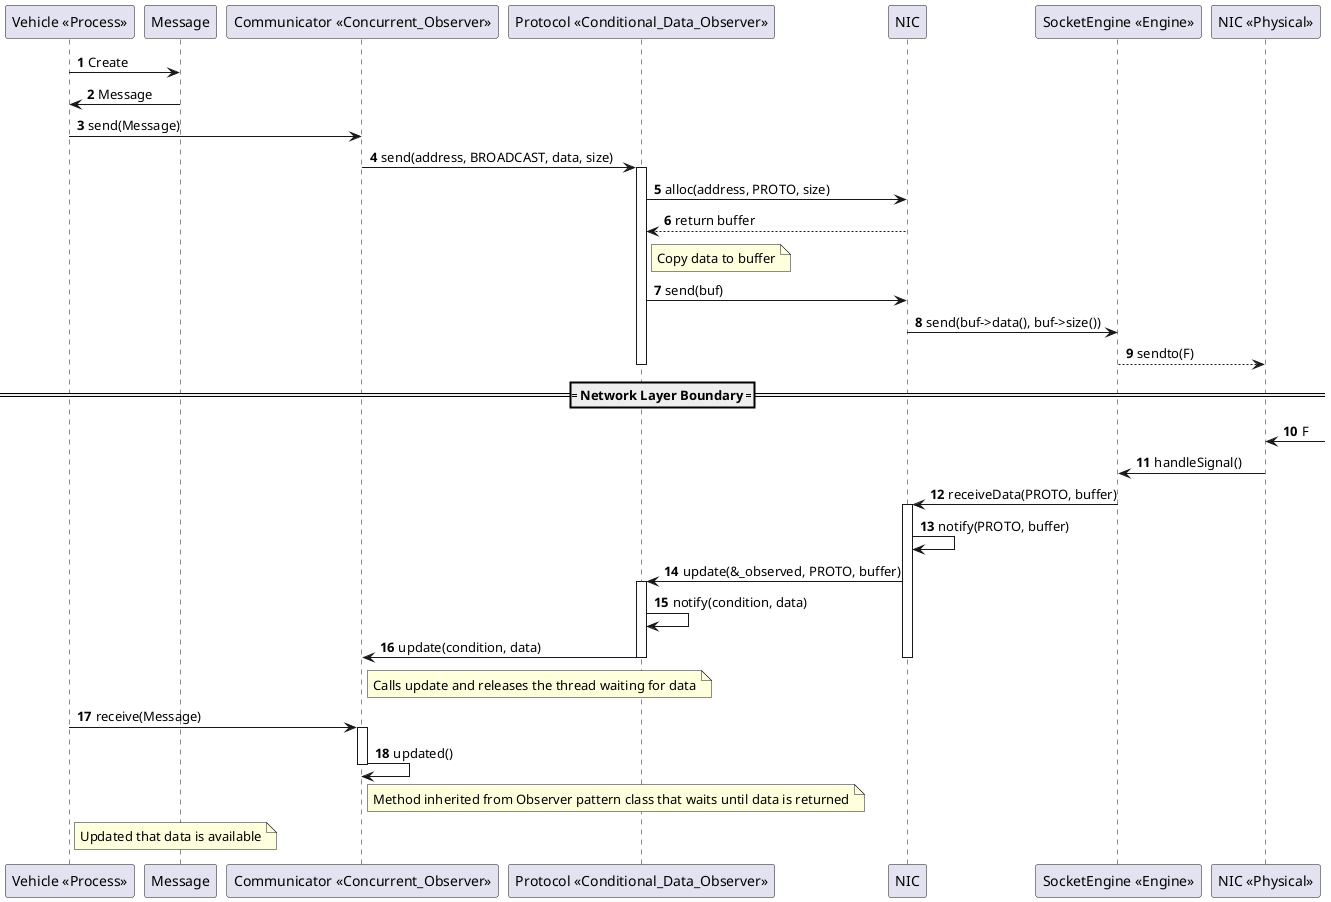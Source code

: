 @startuml 01-system_sequence_diagram

' Process flow
participant "Vehicle <<Process>>" as Vehicle
participant "Message" as Message
participant "Communicator <<Concurrent_Observer>>" as Communicator
participant "Protocol <<Conditional_Data_Observer>>" as Protocol
participant "NIC" as NIC
participant "SocketEngine <<Engine>>" as SocketEngine
participant "NIC <<Physical>>" as NIC_Physical

autonumber
Vehicle -> Message: Create
Message -> Vehicle: Message
Vehicle -> Communicator: send(Message)
Communicator -> Protocol: send(address, BROADCAST, data, size)
activate Protocol
Protocol -> NIC: alloc(address, PROTO, size)
NIC --> Protocol: return buffer
note right of Protocol: Copy data to buffer
Protocol -> NIC: send(buf)
NIC -> SocketEngine: send(buf->data(), buf->size())
SocketEngine --> NIC_Physical: sendto(F)
deactivate Protocol

==== Network Layer Boundary ====

' NIC receives data from the network
NIC_Physical <-: F 
NIC_Physical -> SocketEngine: handleSignal()
SocketEngine -> NIC: receiveData(PROTO, buffer)
activate NIC
NIC -> NIC: notify(PROTO, buffer)
NIC -> Protocol: update(&_observed, PROTO, buffer)
activate Protocol
Protocol -> Protocol: notify(condition, data)
Protocol -> Communicator: update(condition, data)
note right of Communicator: Calls update and releases the thread waiting for data
deactivate Protocol
deactivate NIC

Vehicle -> Communicator: receive(Message)
activate Communicator
Communicator -> Communicator: updated()
note right of Communicator: Method inherited from Observer pattern class that waits until data is returned
deactivate Communicator
note right of Vehicle: Updated that data is available

@enduml 